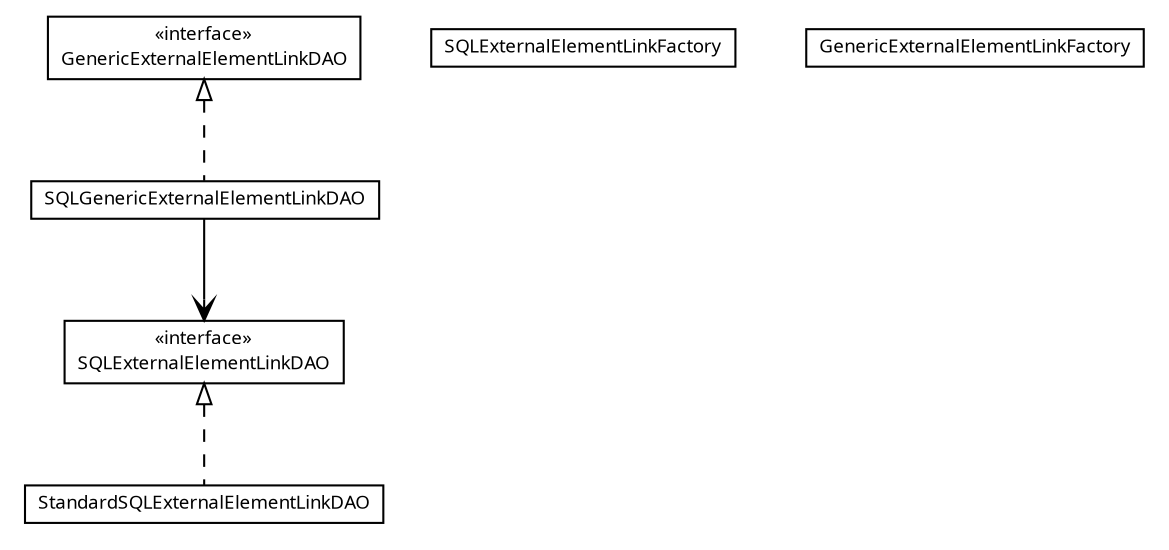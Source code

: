 #!/usr/local/bin/dot
#
# Class diagram 
# Generated by UMLGraph version R5_6 (http://www.umlgraph.org/)
#

digraph G {
	edge [fontname="Trebuchet MS",fontsize=10,labelfontname="Trebuchet MS",labelfontsize=10];
	node [fontname="Trebuchet MS",fontsize=10,shape=plaintext];
	nodesep=0.25;
	ranksep=0.5;
	// se.cambio.cds.model.externalElementLink.dao.StandardSQLExternalElementLinkDAO
	c14046 [label=<<table title="se.cambio.cds.model.externalElementLink.dao.StandardSQLExternalElementLinkDAO" border="0" cellborder="1" cellspacing="0" cellpadding="2" port="p" href="./StandardSQLExternalElementLinkDAO.html">
		<tr><td><table border="0" cellspacing="0" cellpadding="1">
<tr><td align="center" balign="center"><font face="Trebuchet MS"> StandardSQLExternalElementLinkDAO </font></td></tr>
		</table></td></tr>
		</table>>, URL="./StandardSQLExternalElementLinkDAO.html", fontname="Trebuchet MS", fontcolor="black", fontsize=9.0];
	// se.cambio.cds.model.externalElementLink.dao.SQLGenericExternalElementLinkDAO
	c14047 [label=<<table title="se.cambio.cds.model.externalElementLink.dao.SQLGenericExternalElementLinkDAO" border="0" cellborder="1" cellspacing="0" cellpadding="2" port="p" href="./SQLGenericExternalElementLinkDAO.html">
		<tr><td><table border="0" cellspacing="0" cellpadding="1">
<tr><td align="center" balign="center"><font face="Trebuchet MS"> SQLGenericExternalElementLinkDAO </font></td></tr>
		</table></td></tr>
		</table>>, URL="./SQLGenericExternalElementLinkDAO.html", fontname="Trebuchet MS", fontcolor="black", fontsize=9.0];
	// se.cambio.cds.model.externalElementLink.dao.SQLExternalElementLinkFactory
	c14048 [label=<<table title="se.cambio.cds.model.externalElementLink.dao.SQLExternalElementLinkFactory" border="0" cellborder="1" cellspacing="0" cellpadding="2" port="p" href="./SQLExternalElementLinkFactory.html">
		<tr><td><table border="0" cellspacing="0" cellpadding="1">
<tr><td align="center" balign="center"><font face="Trebuchet MS"> SQLExternalElementLinkFactory </font></td></tr>
		</table></td></tr>
		</table>>, URL="./SQLExternalElementLinkFactory.html", fontname="Trebuchet MS", fontcolor="black", fontsize=9.0];
	// se.cambio.cds.model.externalElementLink.dao.SQLExternalElementLinkDAO
	c14049 [label=<<table title="se.cambio.cds.model.externalElementLink.dao.SQLExternalElementLinkDAO" border="0" cellborder="1" cellspacing="0" cellpadding="2" port="p" href="./SQLExternalElementLinkDAO.html">
		<tr><td><table border="0" cellspacing="0" cellpadding="1">
<tr><td align="center" balign="center"> &#171;interface&#187; </td></tr>
<tr><td align="center" balign="center"><font face="Trebuchet MS"> SQLExternalElementLinkDAO </font></td></tr>
		</table></td></tr>
		</table>>, URL="./SQLExternalElementLinkDAO.html", fontname="Trebuchet MS", fontcolor="black", fontsize=9.0];
	// se.cambio.cds.model.externalElementLink.dao.GenericExternalElementLinkFactory
	c14050 [label=<<table title="se.cambio.cds.model.externalElementLink.dao.GenericExternalElementLinkFactory" border="0" cellborder="1" cellspacing="0" cellpadding="2" port="p" href="./GenericExternalElementLinkFactory.html">
		<tr><td><table border="0" cellspacing="0" cellpadding="1">
<tr><td align="center" balign="center"><font face="Trebuchet MS"> GenericExternalElementLinkFactory </font></td></tr>
		</table></td></tr>
		</table>>, URL="./GenericExternalElementLinkFactory.html", fontname="Trebuchet MS", fontcolor="black", fontsize=9.0];
	// se.cambio.cds.model.externalElementLink.dao.GenericExternalElementLinkDAO
	c14051 [label=<<table title="se.cambio.cds.model.externalElementLink.dao.GenericExternalElementLinkDAO" border="0" cellborder="1" cellspacing="0" cellpadding="2" port="p" href="./GenericExternalElementLinkDAO.html">
		<tr><td><table border="0" cellspacing="0" cellpadding="1">
<tr><td align="center" balign="center"> &#171;interface&#187; </td></tr>
<tr><td align="center" balign="center"><font face="Trebuchet MS"> GenericExternalElementLinkDAO </font></td></tr>
		</table></td></tr>
		</table>>, URL="./GenericExternalElementLinkDAO.html", fontname="Trebuchet MS", fontcolor="black", fontsize=9.0];
	//se.cambio.cds.model.externalElementLink.dao.StandardSQLExternalElementLinkDAO implements se.cambio.cds.model.externalElementLink.dao.SQLExternalElementLinkDAO
	c14049:p -> c14046:p [dir=back,arrowtail=empty,style=dashed];
	//se.cambio.cds.model.externalElementLink.dao.SQLGenericExternalElementLinkDAO implements se.cambio.cds.model.externalElementLink.dao.GenericExternalElementLinkDAO
	c14051:p -> c14047:p [dir=back,arrowtail=empty,style=dashed];
	// se.cambio.cds.model.externalElementLink.dao.SQLGenericExternalElementLinkDAO NAVASSOC se.cambio.cds.model.externalElementLink.dao.SQLExternalElementLinkDAO
	c14047:p -> c14049:p [taillabel="", label="", headlabel="", fontname="Trebuchet MS", fontcolor="black", fontsize=10.0, color="black", arrowhead=open];
}

